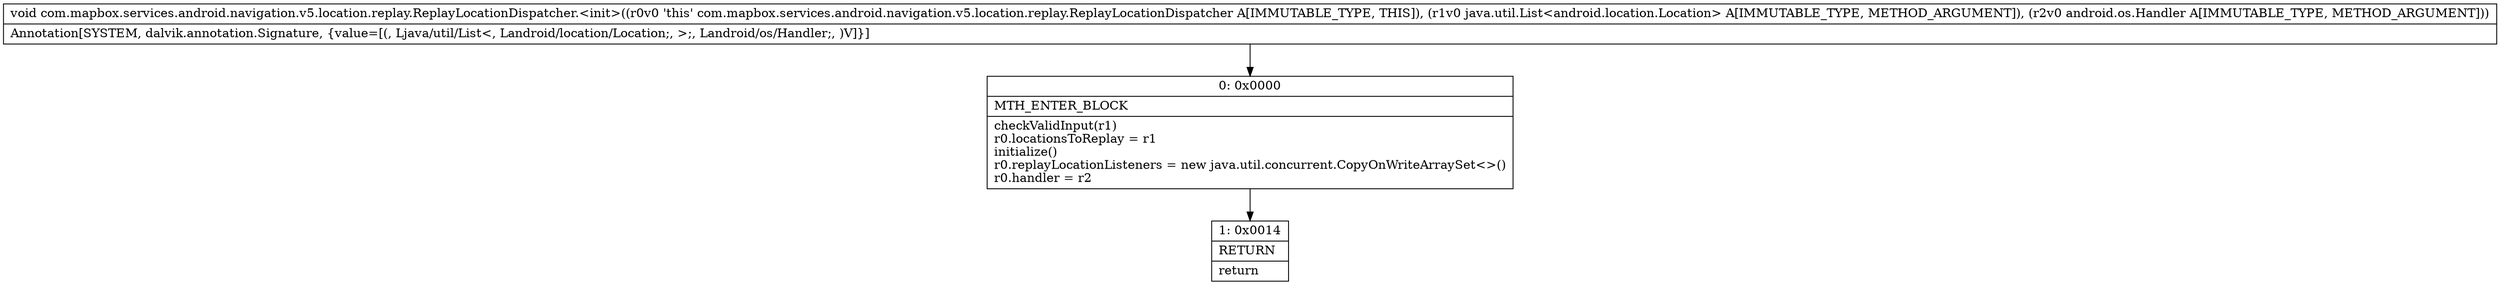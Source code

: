 digraph "CFG forcom.mapbox.services.android.navigation.v5.location.replay.ReplayLocationDispatcher.\<init\>(Ljava\/util\/List;Landroid\/os\/Handler;)V" {
Node_0 [shape=record,label="{0\:\ 0x0000|MTH_ENTER_BLOCK\l|checkValidInput(r1)\lr0.locationsToReplay = r1\linitialize()\lr0.replayLocationListeners = new java.util.concurrent.CopyOnWriteArraySet\<\>()\lr0.handler = r2\l}"];
Node_1 [shape=record,label="{1\:\ 0x0014|RETURN\l|return\l}"];
MethodNode[shape=record,label="{void com.mapbox.services.android.navigation.v5.location.replay.ReplayLocationDispatcher.\<init\>((r0v0 'this' com.mapbox.services.android.navigation.v5.location.replay.ReplayLocationDispatcher A[IMMUTABLE_TYPE, THIS]), (r1v0 java.util.List\<android.location.Location\> A[IMMUTABLE_TYPE, METHOD_ARGUMENT]), (r2v0 android.os.Handler A[IMMUTABLE_TYPE, METHOD_ARGUMENT]))  | Annotation[SYSTEM, dalvik.annotation.Signature, \{value=[(, Ljava\/util\/List\<, Landroid\/location\/Location;, \>;, Landroid\/os\/Handler;, )V]\}]\l}"];
MethodNode -> Node_0;
Node_0 -> Node_1;
}

